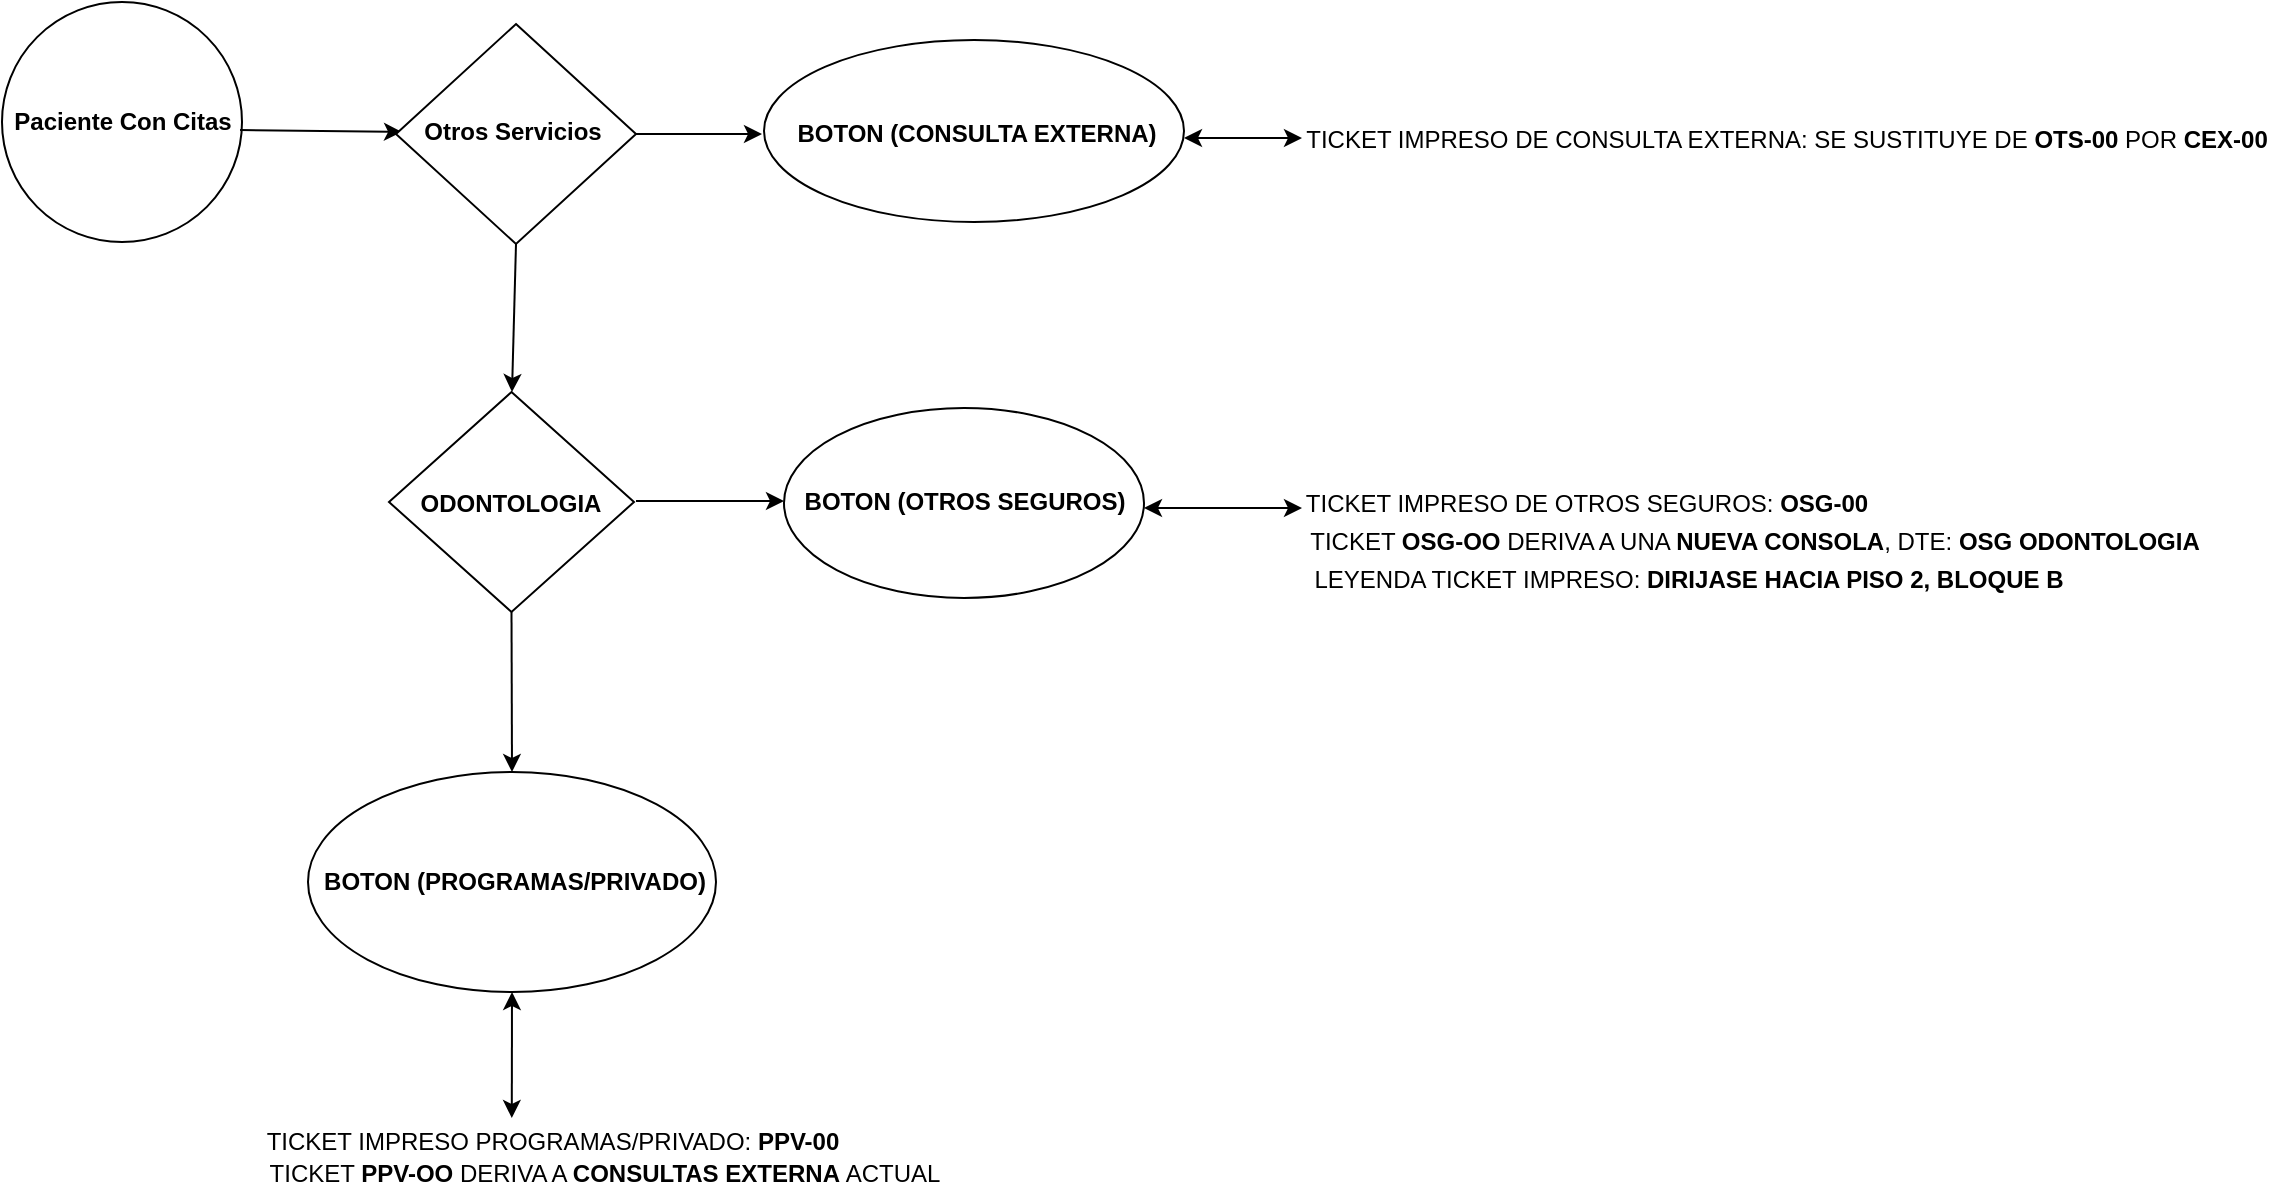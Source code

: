 <mxfile version="15.8.6" type="github">
  <diagram id="w2zT-8hP1-BrSdea5yGI" name="Page-1">
    <mxGraphModel dx="1666" dy="826" grid="1" gridSize="10" guides="1" tooltips="1" connect="1" arrows="1" fold="1" page="1" pageScale="1" pageWidth="827" pageHeight="1169" math="0" shadow="0">
      <root>
        <mxCell id="0" />
        <mxCell id="1" parent="0" />
        <object label="" id="kDqboNV4wHRiCNegjiZ4-2">
          <mxCell style="ellipse;whiteSpace=wrap;html=1;aspect=fixed;" parent="1" vertex="1">
            <mxGeometry x="30" y="5" width="120" height="120" as="geometry" />
          </mxCell>
        </object>
        <mxCell id="kDqboNV4wHRiCNegjiZ4-3" value="&lt;b&gt;Paciente Con Citas&lt;/b&gt;" style="text;html=1;resizable=0;autosize=1;align=center;verticalAlign=middle;points=[];fillColor=none;strokeColor=none;rounded=0;" parent="1" vertex="1">
          <mxGeometry x="30" y="55" width="120" height="20" as="geometry" />
        </mxCell>
        <mxCell id="kDqboNV4wHRiCNegjiZ4-4" value="" style="endArrow=classic;html=1;rounded=0;exitX=0.992;exitY=0.7;exitDx=0;exitDy=0;exitPerimeter=0;jumpSize=12;" parent="1" source="kDqboNV4wHRiCNegjiZ4-3" edge="1">
          <mxGeometry width="50" height="50" relative="1" as="geometry">
            <mxPoint x="390" y="450" as="sourcePoint" />
            <mxPoint x="230" y="70" as="targetPoint" />
            <Array as="points" />
          </mxGeometry>
        </mxCell>
        <mxCell id="kDqboNV4wHRiCNegjiZ4-5" value="" style="rhombus;whiteSpace=wrap;html=1;" parent="1" vertex="1">
          <mxGeometry x="227" y="16" width="120" height="110" as="geometry" />
        </mxCell>
        <mxCell id="kDqboNV4wHRiCNegjiZ4-6" value="&lt;b&gt;Otros Servicios&lt;/b&gt;" style="text;html=1;resizable=0;autosize=1;align=center;verticalAlign=middle;points=[];fillColor=none;strokeColor=none;rounded=0;" parent="1" vertex="1">
          <mxGeometry x="235" y="60" width="100" height="20" as="geometry" />
        </mxCell>
        <mxCell id="kDqboNV4wHRiCNegjiZ4-8" value="" style="endArrow=classic;html=1;rounded=0;jumpSize=12;" parent="1" edge="1">
          <mxGeometry width="50" height="50" relative="1" as="geometry">
            <mxPoint x="347" y="71" as="sourcePoint" />
            <mxPoint x="410" y="71" as="targetPoint" />
          </mxGeometry>
        </mxCell>
        <mxCell id="kDqboNV4wHRiCNegjiZ4-10" value="TICKET IMPRESO DE CONSULTA EXTERNA: SE SUSTITUYE DE &lt;b&gt;OTS-00&lt;/b&gt; POR &lt;b&gt;CEX-00&lt;/b&gt;" style="text;html=1;resizable=0;autosize=1;align=center;verticalAlign=middle;points=[];fillColor=none;strokeColor=none;rounded=0;" parent="1" vertex="1">
          <mxGeometry x="672" y="64" width="500" height="20" as="geometry" />
        </mxCell>
        <mxCell id="kDqboNV4wHRiCNegjiZ4-18" value="" style="endArrow=classic;html=1;rounded=0;jumpSize=12;exitX=0.5;exitY=1;exitDx=0;exitDy=0;" parent="1" source="kDqboNV4wHRiCNegjiZ4-5" edge="1">
          <mxGeometry width="50" height="50" relative="1" as="geometry">
            <mxPoint x="250" y="200" as="sourcePoint" />
            <mxPoint x="285" y="200" as="targetPoint" />
          </mxGeometry>
        </mxCell>
        <mxCell id="kDqboNV4wHRiCNegjiZ4-21" value="" style="rhombus;whiteSpace=wrap;html=1;" parent="1" vertex="1">
          <mxGeometry x="223.5" y="200" width="122.5" height="110" as="geometry" />
        </mxCell>
        <mxCell id="kDqboNV4wHRiCNegjiZ4-22" value="&lt;b&gt;ODONTOLOGIA&lt;/b&gt;" style="text;html=1;resizable=0;autosize=1;align=center;verticalAlign=middle;points=[];fillColor=none;strokeColor=none;rounded=0;" parent="1" vertex="1">
          <mxGeometry x="229" y="246" width="110" height="20" as="geometry" />
        </mxCell>
        <mxCell id="kDqboNV4wHRiCNegjiZ4-23" value="" style="ellipse;whiteSpace=wrap;html=1;" parent="1" vertex="1">
          <mxGeometry x="411" y="24" width="210" height="91" as="geometry" />
        </mxCell>
        <mxCell id="kDqboNV4wHRiCNegjiZ4-24" value="&lt;b&gt;BOTON (CONSULTA EXTERNA)&lt;/b&gt;" style="text;html=1;resizable=0;autosize=1;align=center;verticalAlign=middle;points=[];fillColor=none;strokeColor=none;rounded=0;" parent="1" vertex="1">
          <mxGeometry x="417" y="61" width="200" height="20" as="geometry" />
        </mxCell>
        <mxCell id="kDqboNV4wHRiCNegjiZ4-27" value="" style="endArrow=classic;startArrow=classic;html=1;rounded=0;jumpSize=12;" parent="1" edge="1">
          <mxGeometry width="50" height="50" relative="1" as="geometry">
            <mxPoint x="621" y="73" as="sourcePoint" />
            <mxPoint x="680" y="73" as="targetPoint" />
          </mxGeometry>
        </mxCell>
        <mxCell id="kDqboNV4wHRiCNegjiZ4-29" value="" style="endArrow=classic;html=1;rounded=0;jumpSize=12;" parent="1" edge="1">
          <mxGeometry width="50" height="50" relative="1" as="geometry">
            <mxPoint x="347" y="254.5" as="sourcePoint" />
            <mxPoint x="421" y="254.5" as="targetPoint" />
          </mxGeometry>
        </mxCell>
        <mxCell id="kDqboNV4wHRiCNegjiZ4-30" value="" style="ellipse;whiteSpace=wrap;html=1;" parent="1" vertex="1">
          <mxGeometry x="421" y="208" width="180" height="95" as="geometry" />
        </mxCell>
        <mxCell id="kDqboNV4wHRiCNegjiZ4-31" value="&lt;b&gt;BOTON (OTROS SEGUROS)&lt;/b&gt;" style="text;html=1;resizable=0;autosize=1;align=center;verticalAlign=middle;points=[];fillColor=none;strokeColor=none;rounded=0;" parent="1" vertex="1">
          <mxGeometry x="421" y="244.5" width="180" height="20" as="geometry" />
        </mxCell>
        <mxCell id="kDqboNV4wHRiCNegjiZ4-32" value="TICKET IMPRESO DE OTROS SEGUROS: &lt;b&gt;OSG-00&lt;/b&gt;" style="text;html=1;resizable=0;autosize=1;align=center;verticalAlign=middle;points=[];fillColor=none;strokeColor=none;rounded=0;" parent="1" vertex="1">
          <mxGeometry x="672" y="246" width="300" height="20" as="geometry" />
        </mxCell>
        <mxCell id="kDqboNV4wHRiCNegjiZ4-33" value="TICKET &lt;b&gt;OSG-OO&lt;/b&gt; DERIVA A UNA &lt;b&gt;NUEVA CONSOLA&lt;/b&gt;, DTE:&amp;nbsp;&lt;b&gt;OSG ODONTOLOGIA&lt;/b&gt;" style="text;html=1;resizable=0;autosize=1;align=center;verticalAlign=middle;points=[];fillColor=none;strokeColor=none;rounded=0;" parent="1" vertex="1">
          <mxGeometry x="676" y="265" width="460" height="20" as="geometry" />
        </mxCell>
        <mxCell id="kDqboNV4wHRiCNegjiZ4-34" value="" style="endArrow=classic;startArrow=classic;html=1;rounded=0;jumpSize=12;" parent="1" edge="1">
          <mxGeometry width="50" height="50" relative="1" as="geometry">
            <mxPoint x="601" y="258" as="sourcePoint" />
            <mxPoint x="680" y="258" as="targetPoint" />
          </mxGeometry>
        </mxCell>
        <mxCell id="kDqboNV4wHRiCNegjiZ4-35" value="" style="endArrow=classic;html=1;rounded=0;jumpSize=12;exitX=0.5;exitY=1;exitDx=0;exitDy=0;" parent="1" source="kDqboNV4wHRiCNegjiZ4-21" edge="1">
          <mxGeometry width="50" height="50" relative="1" as="geometry">
            <mxPoint x="259" y="410" as="sourcePoint" />
            <mxPoint x="285" y="390" as="targetPoint" />
          </mxGeometry>
        </mxCell>
        <mxCell id="kDqboNV4wHRiCNegjiZ4-36" value="" style="ellipse;whiteSpace=wrap;html=1;" parent="1" vertex="1">
          <mxGeometry x="183" y="390" width="204" height="110" as="geometry" />
        </mxCell>
        <mxCell id="kDqboNV4wHRiCNegjiZ4-37" value="&lt;b&gt;BOTON (PROGRAMAS/PRIVADO)&lt;/b&gt;" style="text;html=1;resizable=0;autosize=1;align=center;verticalAlign=middle;points=[];fillColor=none;strokeColor=none;rounded=0;" parent="1" vertex="1">
          <mxGeometry x="181" y="435" width="210" height="20" as="geometry" />
        </mxCell>
        <mxCell id="kDqboNV4wHRiCNegjiZ4-38" value="TICKET IMPRESO PROGRAMAS/PRIVADO: &lt;b&gt;PPV-00&lt;/b&gt;" style="text;html=1;resizable=0;autosize=1;align=center;verticalAlign=middle;points=[];fillColor=none;strokeColor=none;rounded=0;" parent="1" vertex="1">
          <mxGeometry x="155" y="565" width="300" height="20" as="geometry" />
        </mxCell>
        <mxCell id="kDqboNV4wHRiCNegjiZ4-39" value="TICKET &lt;b&gt;PPV-OO&lt;/b&gt; DERIVA A &lt;b&gt;CONSULTAS EXTERNA &lt;/b&gt;ACTUAL" style="text;html=1;resizable=0;autosize=1;align=center;verticalAlign=middle;points=[];fillColor=none;strokeColor=none;rounded=0;" parent="1" vertex="1">
          <mxGeometry x="156" y="581" width="350" height="20" as="geometry" />
        </mxCell>
        <mxCell id="kDqboNV4wHRiCNegjiZ4-40" value="" style="endArrow=classic;startArrow=classic;html=1;rounded=0;jumpSize=12;exitX=0.433;exitY=-0.1;exitDx=0;exitDy=0;exitPerimeter=0;" parent="1" source="kDqboNV4wHRiCNegjiZ4-38" edge="1">
          <mxGeometry width="50" height="50" relative="1" as="geometry">
            <mxPoint x="285" y="540" as="sourcePoint" />
            <mxPoint x="285" y="500" as="targetPoint" />
          </mxGeometry>
        </mxCell>
        <mxCell id="7Y1TP7F-sfZRJkm2_vjg-2" value="LEYENDA TICKET IMPRESO: &lt;b&gt;DIRIJASE HACIA PISO 2, BLOQUE B&lt;/b&gt;" style="text;html=1;resizable=0;autosize=1;align=center;verticalAlign=middle;points=[];fillColor=none;strokeColor=none;rounded=0;" vertex="1" parent="1">
          <mxGeometry x="678" y="284" width="390" height="20" as="geometry" />
        </mxCell>
      </root>
    </mxGraphModel>
  </diagram>
</mxfile>

